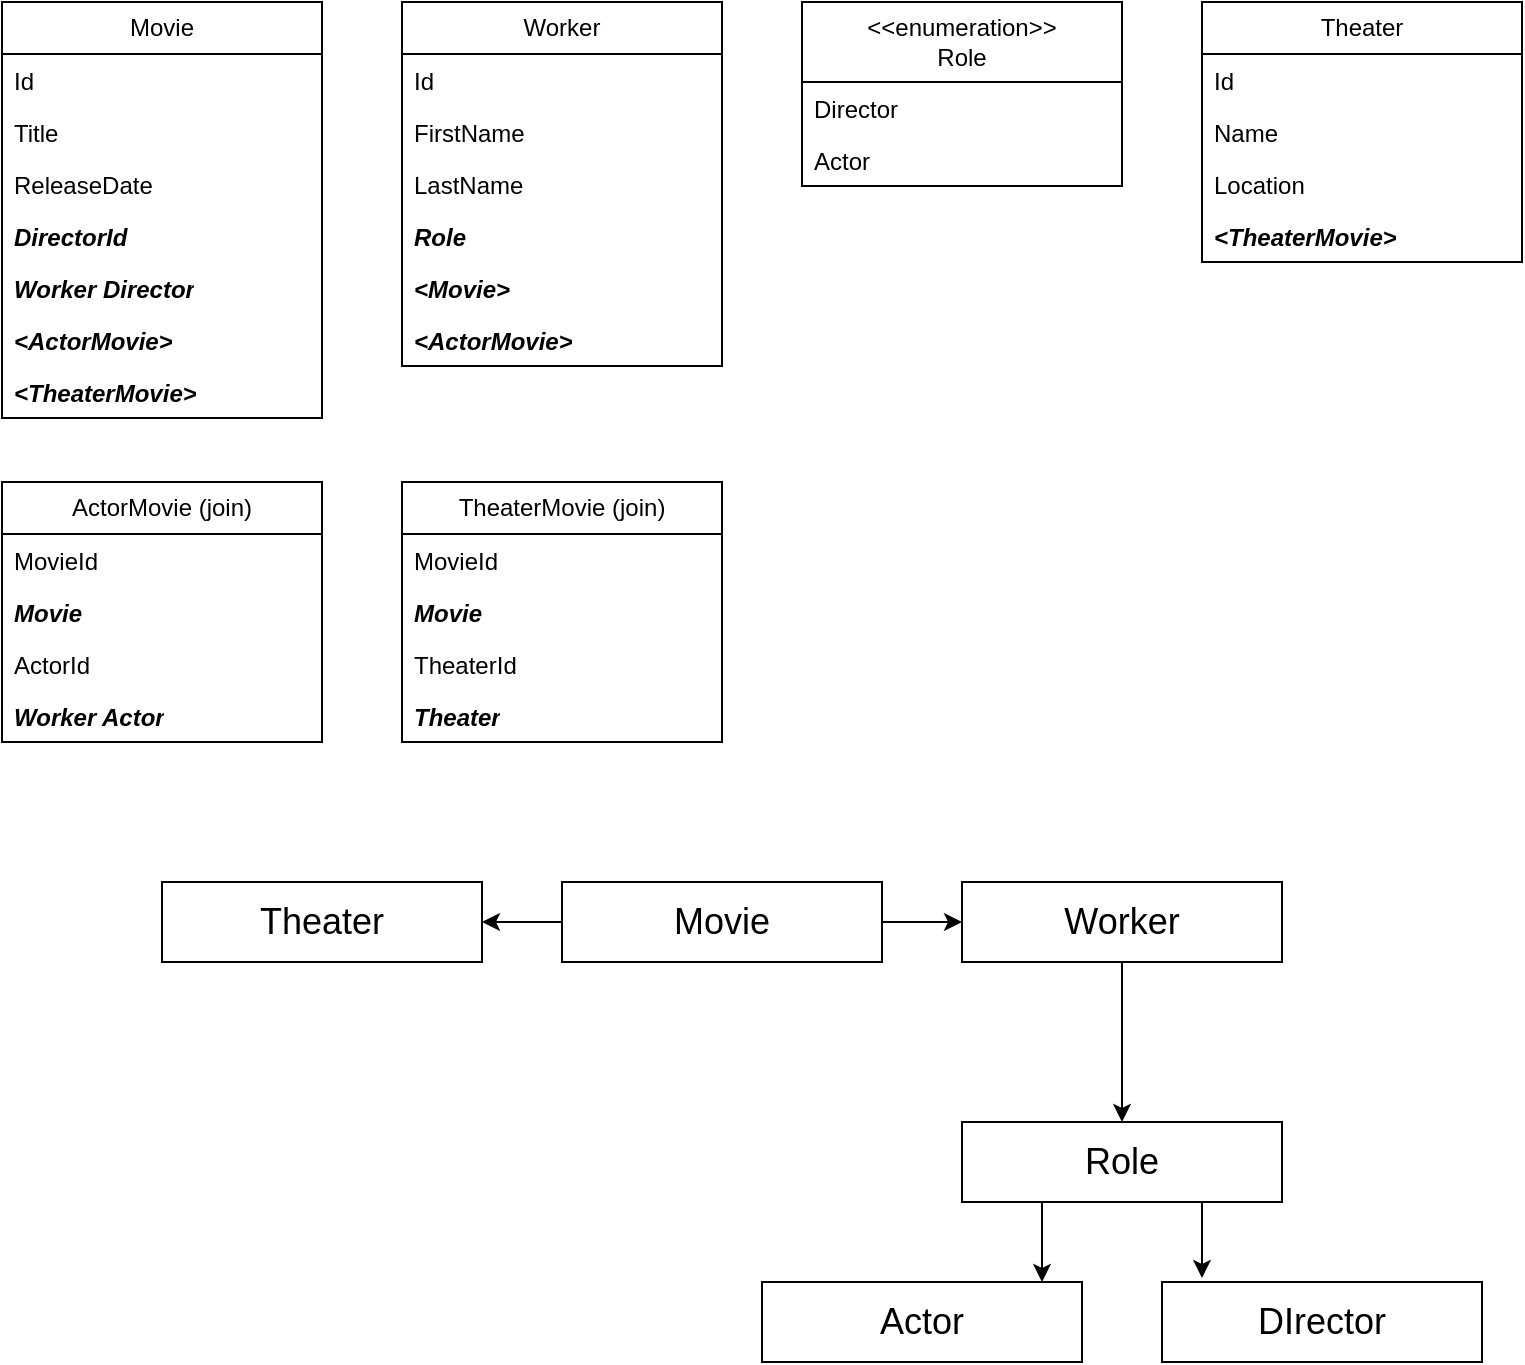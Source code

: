 <mxfile version="24.6.4" type="github">
  <diagram name="Page-1" id="z4_C3fXnJV2Gikk5u2Vy">
    <mxGraphModel dx="1194" dy="756" grid="1" gridSize="10" guides="1" tooltips="1" connect="1" arrows="1" fold="1" page="1" pageScale="1" pageWidth="850" pageHeight="1100" math="0" shadow="0">
      <root>
        <mxCell id="0" />
        <mxCell id="1" parent="0" />
        <mxCell id="ypFtKcfCP6bKSQrtEH49-2" value="Movie" style="swimlane;fontStyle=0;childLayout=stackLayout;horizontal=1;startSize=26;fillColor=none;horizontalStack=0;resizeParent=1;resizeParentMax=0;resizeLast=0;collapsible=1;marginBottom=0;whiteSpace=wrap;html=1;strokeWidth=1;shadow=0;rounded=0;" parent="1" vertex="1">
          <mxGeometry x="40" y="40" width="160" height="208" as="geometry">
            <mxRectangle x="40" y="40" width="70" height="30" as="alternateBounds" />
          </mxGeometry>
        </mxCell>
        <mxCell id="ypFtKcfCP6bKSQrtEH49-3" value="Id" style="text;strokeColor=none;fillColor=none;align=left;verticalAlign=top;spacingLeft=4;spacingRight=4;overflow=hidden;rotatable=0;points=[[0,0.5],[1,0.5]];portConstraint=eastwest;whiteSpace=wrap;html=1;" parent="ypFtKcfCP6bKSQrtEH49-2" vertex="1">
          <mxGeometry y="26" width="160" height="26" as="geometry" />
        </mxCell>
        <mxCell id="ypFtKcfCP6bKSQrtEH49-4" value="Title" style="text;strokeColor=none;fillColor=none;align=left;verticalAlign=top;spacingLeft=4;spacingRight=4;overflow=hidden;rotatable=0;points=[[0,0.5],[1,0.5]];portConstraint=eastwest;whiteSpace=wrap;html=1;" parent="ypFtKcfCP6bKSQrtEH49-2" vertex="1">
          <mxGeometry y="52" width="160" height="26" as="geometry" />
        </mxCell>
        <mxCell id="ypFtKcfCP6bKSQrtEH49-5" value="ReleaseDate" style="text;strokeColor=none;fillColor=none;align=left;verticalAlign=top;spacingLeft=4;spacingRight=4;overflow=hidden;rotatable=0;points=[[0,0.5],[1,0.5]];portConstraint=eastwest;whiteSpace=wrap;html=1;" parent="ypFtKcfCP6bKSQrtEH49-2" vertex="1">
          <mxGeometry y="78" width="160" height="26" as="geometry" />
        </mxCell>
        <mxCell id="ypFtKcfCP6bKSQrtEH49-16" value="&lt;b&gt;&lt;i&gt;DirectorId&lt;/i&gt;&lt;/b&gt;" style="text;strokeColor=none;fillColor=none;align=left;verticalAlign=top;spacingLeft=4;spacingRight=4;overflow=hidden;rotatable=0;points=[[0,0.5],[1,0.5]];portConstraint=eastwest;whiteSpace=wrap;html=1;" parent="ypFtKcfCP6bKSQrtEH49-2" vertex="1">
          <mxGeometry y="104" width="160" height="26" as="geometry" />
        </mxCell>
        <mxCell id="ypFtKcfCP6bKSQrtEH49-11" value="&lt;b&gt;&lt;i&gt;Worker Director&lt;/i&gt;&lt;/b&gt;" style="text;strokeColor=none;fillColor=none;align=left;verticalAlign=top;spacingLeft=4;spacingRight=4;overflow=hidden;rotatable=0;points=[[0,0.5],[1,0.5]];portConstraint=eastwest;whiteSpace=wrap;html=1;" parent="ypFtKcfCP6bKSQrtEH49-2" vertex="1">
          <mxGeometry y="130" width="160" height="26" as="geometry" />
        </mxCell>
        <mxCell id="ypFtKcfCP6bKSQrtEH49-13" value="&lt;b&gt;&lt;i&gt;&amp;lt;ActorMovie&amp;gt;&lt;/i&gt;&lt;/b&gt;" style="text;strokeColor=none;fillColor=none;align=left;verticalAlign=top;spacingLeft=4;spacingRight=4;overflow=hidden;rotatable=0;points=[[0,0.5],[1,0.5]];portConstraint=eastwest;whiteSpace=wrap;html=1;" parent="ypFtKcfCP6bKSQrtEH49-2" vertex="1">
          <mxGeometry y="156" width="160" height="26" as="geometry" />
        </mxCell>
        <mxCell id="ypFtKcfCP6bKSQrtEH49-14" value="&lt;b&gt;&lt;i&gt;&amp;lt;TheaterMovie&amp;gt;&lt;/i&gt;&lt;/b&gt;" style="text;strokeColor=none;fillColor=none;align=left;verticalAlign=top;spacingLeft=4;spacingRight=4;overflow=hidden;rotatable=0;points=[[0,0.5],[1,0.5]];portConstraint=eastwest;whiteSpace=wrap;html=1;" parent="ypFtKcfCP6bKSQrtEH49-2" vertex="1">
          <mxGeometry y="182" width="160" height="26" as="geometry" />
        </mxCell>
        <mxCell id="ypFtKcfCP6bKSQrtEH49-17" value="Worker" style="swimlane;fontStyle=0;childLayout=stackLayout;horizontal=1;startSize=26;fillColor=none;horizontalStack=0;resizeParent=1;resizeParentMax=0;resizeLast=0;collapsible=1;marginBottom=0;whiteSpace=wrap;html=1;strokeWidth=1;shadow=0;rounded=0;" parent="1" vertex="1">
          <mxGeometry x="240" y="40" width="160" height="182" as="geometry">
            <mxRectangle x="40" y="40" width="70" height="30" as="alternateBounds" />
          </mxGeometry>
        </mxCell>
        <mxCell id="ypFtKcfCP6bKSQrtEH49-18" value="Id" style="text;strokeColor=none;fillColor=none;align=left;verticalAlign=top;spacingLeft=4;spacingRight=4;overflow=hidden;rotatable=0;points=[[0,0.5],[1,0.5]];portConstraint=eastwest;whiteSpace=wrap;html=1;" parent="ypFtKcfCP6bKSQrtEH49-17" vertex="1">
          <mxGeometry y="26" width="160" height="26" as="geometry" />
        </mxCell>
        <mxCell id="ypFtKcfCP6bKSQrtEH49-47" value="&lt;div&gt;FirstName&lt;/div&gt;" style="text;strokeColor=none;fillColor=none;align=left;verticalAlign=top;spacingLeft=4;spacingRight=4;overflow=hidden;rotatable=0;points=[[0,0.5],[1,0.5]];portConstraint=eastwest;whiteSpace=wrap;html=1;" parent="ypFtKcfCP6bKSQrtEH49-17" vertex="1">
          <mxGeometry y="52" width="160" height="26" as="geometry" />
        </mxCell>
        <mxCell id="ypFtKcfCP6bKSQrtEH49-48" value="LastName" style="text;strokeColor=none;fillColor=none;align=left;verticalAlign=top;spacingLeft=4;spacingRight=4;overflow=hidden;rotatable=0;points=[[0,0.5],[1,0.5]];portConstraint=eastwest;whiteSpace=wrap;html=1;" parent="ypFtKcfCP6bKSQrtEH49-17" vertex="1">
          <mxGeometry y="78" width="160" height="26" as="geometry" />
        </mxCell>
        <mxCell id="ypFtKcfCP6bKSQrtEH49-49" value="&lt;b&gt;&lt;i&gt;Role&lt;/i&gt;&lt;/b&gt;" style="text;strokeColor=none;fillColor=none;align=left;verticalAlign=top;spacingLeft=4;spacingRight=4;overflow=hidden;rotatable=0;points=[[0,0.5],[1,0.5]];portConstraint=eastwest;whiteSpace=wrap;html=1;" parent="ypFtKcfCP6bKSQrtEH49-17" vertex="1">
          <mxGeometry y="104" width="160" height="26" as="geometry" />
        </mxCell>
        <mxCell id="-m8o1L1Pzkqf0CkRBDp_-10" value="&lt;span&gt;&lt;i&gt;&amp;lt;Movie&amp;gt;&lt;/i&gt;&lt;/span&gt;" style="text;strokeColor=none;fillColor=none;align=left;verticalAlign=top;spacingLeft=4;spacingRight=4;overflow=hidden;rotatable=0;points=[[0,0.5],[1,0.5]];portConstraint=eastwest;whiteSpace=wrap;html=1;fontStyle=1" parent="ypFtKcfCP6bKSQrtEH49-17" vertex="1">
          <mxGeometry y="130" width="160" height="26" as="geometry" />
        </mxCell>
        <mxCell id="-m8o1L1Pzkqf0CkRBDp_-11" value="&lt;b style=&quot;&quot;&gt;&lt;i&gt;&amp;lt;ActorMovie&amp;gt;&lt;/i&gt;&lt;/b&gt;" style="text;strokeColor=none;fillColor=none;align=left;verticalAlign=top;spacingLeft=4;spacingRight=4;overflow=hidden;rotatable=0;points=[[0,0.5],[1,0.5]];portConstraint=eastwest;whiteSpace=wrap;html=1;" parent="ypFtKcfCP6bKSQrtEH49-17" vertex="1">
          <mxGeometry y="156" width="160" height="26" as="geometry" />
        </mxCell>
        <mxCell id="ypFtKcfCP6bKSQrtEH49-25" value="&amp;lt;&amp;lt;enumeration&amp;gt;&amp;gt;&lt;div&gt;Role&lt;/div&gt;" style="swimlane;fontStyle=0;childLayout=stackLayout;horizontal=1;startSize=40;fillColor=none;horizontalStack=0;resizeParent=1;resizeParentMax=0;resizeLast=0;collapsible=1;marginBottom=0;whiteSpace=wrap;html=1;strokeWidth=1;shadow=0;rounded=0;" parent="1" vertex="1">
          <mxGeometry x="440" y="40" width="160" height="92" as="geometry">
            <mxRectangle x="40" y="40" width="70" height="30" as="alternateBounds" />
          </mxGeometry>
        </mxCell>
        <mxCell id="ypFtKcfCP6bKSQrtEH49-26" value="Director" style="text;strokeColor=none;fillColor=none;align=left;verticalAlign=top;spacingLeft=4;spacingRight=4;overflow=hidden;rotatable=0;points=[[0,0.5],[1,0.5]];portConstraint=eastwest;whiteSpace=wrap;html=1;" parent="ypFtKcfCP6bKSQrtEH49-25" vertex="1">
          <mxGeometry y="40" width="160" height="26" as="geometry" />
        </mxCell>
        <mxCell id="ypFtKcfCP6bKSQrtEH49-27" value="Actor" style="text;strokeColor=none;fillColor=none;align=left;verticalAlign=top;spacingLeft=4;spacingRight=4;overflow=hidden;rotatable=0;points=[[0,0.5],[1,0.5]];portConstraint=eastwest;whiteSpace=wrap;html=1;" parent="ypFtKcfCP6bKSQrtEH49-25" vertex="1">
          <mxGeometry y="66" width="160" height="26" as="geometry" />
        </mxCell>
        <mxCell id="ypFtKcfCP6bKSQrtEH49-33" value="Theater" style="swimlane;fontStyle=0;childLayout=stackLayout;horizontal=1;startSize=26;fillColor=none;horizontalStack=0;resizeParent=1;resizeParentMax=0;resizeLast=0;collapsible=1;marginBottom=0;whiteSpace=wrap;html=1;strokeWidth=1;shadow=0;rounded=0;" parent="1" vertex="1">
          <mxGeometry x="640" y="40" width="160" height="130" as="geometry">
            <mxRectangle x="40" y="40" width="70" height="30" as="alternateBounds" />
          </mxGeometry>
        </mxCell>
        <mxCell id="ypFtKcfCP6bKSQrtEH49-34" value="Id" style="text;strokeColor=none;fillColor=none;align=left;verticalAlign=top;spacingLeft=4;spacingRight=4;overflow=hidden;rotatable=0;points=[[0,0.5],[1,0.5]];portConstraint=eastwest;whiteSpace=wrap;html=1;" parent="ypFtKcfCP6bKSQrtEH49-33" vertex="1">
          <mxGeometry y="26" width="160" height="26" as="geometry" />
        </mxCell>
        <mxCell id="ypFtKcfCP6bKSQrtEH49-35" value="Name" style="text;strokeColor=none;fillColor=none;align=left;verticalAlign=top;spacingLeft=4;spacingRight=4;overflow=hidden;rotatable=0;points=[[0,0.5],[1,0.5]];portConstraint=eastwest;whiteSpace=wrap;html=1;" parent="ypFtKcfCP6bKSQrtEH49-33" vertex="1">
          <mxGeometry y="52" width="160" height="26" as="geometry" />
        </mxCell>
        <mxCell id="ypFtKcfCP6bKSQrtEH49-36" value="Location" style="text;strokeColor=none;fillColor=none;align=left;verticalAlign=top;spacingLeft=4;spacingRight=4;overflow=hidden;rotatable=0;points=[[0,0.5],[1,0.5]];portConstraint=eastwest;whiteSpace=wrap;html=1;" parent="ypFtKcfCP6bKSQrtEH49-33" vertex="1">
          <mxGeometry y="78" width="160" height="26" as="geometry" />
        </mxCell>
        <mxCell id="-m8o1L1Pzkqf0CkRBDp_-4" value="&lt;b&gt;&lt;i&gt;&amp;lt;TheaterMovie&amp;gt;&lt;/i&gt;&lt;/b&gt;" style="text;strokeColor=none;fillColor=none;align=left;verticalAlign=top;spacingLeft=4;spacingRight=4;overflow=hidden;rotatable=0;points=[[0,0.5],[1,0.5]];portConstraint=eastwest;whiteSpace=wrap;html=1;" parent="ypFtKcfCP6bKSQrtEH49-33" vertex="1">
          <mxGeometry y="104" width="160" height="26" as="geometry" />
        </mxCell>
        <mxCell id="ypFtKcfCP6bKSQrtEH49-50" value="ActorMovie (join)&lt;span style=&quot;color: rgba(0, 0, 0, 0); font-family: monospace; font-size: 0px; text-align: start; text-wrap: nowrap;&quot;&gt;%3CmxGraphModel%3E%3Croot%3E%3CmxCell%20id%3D%220%22%2F%3E%3CmxCell%20id%3D%221%22%20parent%3D%220%22%2F%3E%3CmxCell%20id%3D%222%22%20value%3D%22Worker%22%20style%3D%22swimlane%3BfontStyle%3D0%3BchildLayout%3DstackLayout%3Bhorizontal%3D1%3BstartSize%3D26%3BfillColor%3Dnone%3BhorizontalStack%3D0%3BresizeParent%3D1%3BresizeParentMax%3D0%3BresizeLast%3D0%3Bcollapsible%3D1%3BmarginBottom%3D0%3BwhiteSpace%3Dwrap%3Bhtml%3D1%3BstrokeWidth%3D1%3Bshadow%3D0%3Brounded%3D0%3B%22%20vertex%3D%221%22%20parent%3D%221%22%3E%3CmxGeometry%20x%3D%22240%22%20y%3D%2240%22%20width%3D%22160%22%20height%3D%22130%22%20as%3D%22geometry%22%3E%3CmxRectangle%20x%3D%2240%22%20y%3D%2240%22%20width%3D%2270%22%20height%3D%2230%22%20as%3D%22alternateBounds%22%2F%3E%3C%2FmxGeometry%3E%3C%2FmxCell%3E%3CmxCell%20id%3D%223%22%20value%3D%22Id%22%20style%3D%22text%3BstrokeColor%3Dnone%3BfillColor%3Dnone%3Balign%3Dleft%3BverticalAlign%3Dtop%3BspacingLeft%3D4%3BspacingRight%3D4%3Boverflow%3Dhidden%3Brotatable%3D0%3Bpoints%3D%5B%5B0%2C0.5%5D%2C%5B1%2C0.5%5D%5D%3BportConstraint%3Deastwest%3BwhiteSpace%3Dwrap%3Bhtml%3D1%3B%22%20vertex%3D%221%22%20parent%3D%222%22%3E%3CmxGeometry%20y%3D%2226%22%20width%3D%22160%22%20height%3D%2226%22%20as%3D%22geometry%22%2F%3E%3C%2FmxCell%3E%3CmxCell%20id%3D%224%22%20value%3D%22%26lt%3Bdiv%26gt%3BFirstName%26lt%3B%2Fdiv%26gt%3B%22%20style%3D%22text%3BstrokeColor%3Dnone%3BfillColor%3Dnone%3Balign%3Dleft%3BverticalAlign%3Dtop%3BspacingLeft%3D4%3BspacingRight%3D4%3Boverflow%3Dhidden%3Brotatable%3D0%3Bpoints%3D%5B%5B0%2C0.5%5D%2C%5B1%2C0.5%5D%5D%3BportConstraint%3Deastwest%3BwhiteSpace%3Dwrap%3Bhtml%3D1%3B%22%20vertex%3D%221%22%20parent%3D%222%22%3E%3CmxGeometry%20y%3D%2252%22%20width%3D%22160%22%20height%3D%2226%22%20as%3D%22geometry%22%2F%3E%3C%2FmxCell%3E%3CmxCell%20id%3D%225%22%20value%3D%22LastName%22%20style%3D%22text%3BstrokeColor%3Dnone%3BfillColor%3Dnone%3Balign%3Dleft%3BverticalAlign%3Dtop%3BspacingLeft%3D4%3BspacingRight%3D4%3Boverflow%3Dhidden%3Brotatable%3D0%3Bpoints%3D%5B%5B0%2C0.5%5D%2C%5B1%2C0.5%5D%5D%3BportConstraint%3Deastwest%3BwhiteSpace%3Dwrap%3Bhtml%3D1%3B%22%20vertex%3D%221%22%20parent%3D%222%22%3E%3CmxGeometry%20y%3D%2278%22%20width%3D%22160%22%20height%3D%2226%22%20as%3D%22geometry%22%2F%3E%3C%2FmxCell%3E%3CmxCell%20id%3D%226%22%20value%3D%22%26lt%3Bb%26gt%3B%26lt%3Bi%26gt%3BRole%26lt%3B%2Fi%26gt%3B%26lt%3B%2Fb%26gt%3B%22%20style%3D%22text%3BstrokeColor%3Dnone%3BfillColor%3Dnone%3Balign%3Dleft%3BverticalAlign%3Dtop%3BspacingLeft%3D4%3BspacingRight%3D4%3Boverflow%3Dhidden%3Brotatable%3D0%3Bpoints%3D%5B%5B0%2C0.5%5D%2C%5B1%2C0.5%5D%5D%3BportConstraint%3Deastwest%3BwhiteSpace%3Dwrap%3Bhtml%3D1%3B%22%20vertex%3D%221%22%20parent%3D%222%22%3E%3CmxGeometry%20y%3D%22104%22%20width%3D%22160%22%20height%3D%2226%22%20as%3D%22geometry%22%2F%3E%3C%2FmxCell%3E%3C%2Froot%3E%3C%2FmxGraphModel%3E (&lt;/span&gt;" style="swimlane;fontStyle=0;childLayout=stackLayout;horizontal=1;startSize=26;fillColor=none;horizontalStack=0;resizeParent=1;resizeParentMax=0;resizeLast=0;collapsible=1;marginBottom=0;whiteSpace=wrap;html=1;strokeWidth=1;shadow=0;rounded=0;" parent="1" vertex="1">
          <mxGeometry x="40" y="280" width="160" height="130" as="geometry">
            <mxRectangle x="40" y="40" width="70" height="30" as="alternateBounds" />
          </mxGeometry>
        </mxCell>
        <mxCell id="ypFtKcfCP6bKSQrtEH49-51" value="MovieId" style="text;strokeColor=none;fillColor=none;align=left;verticalAlign=top;spacingLeft=4;spacingRight=4;overflow=hidden;rotatable=0;points=[[0,0.5],[1,0.5]];portConstraint=eastwest;whiteSpace=wrap;html=1;" parent="ypFtKcfCP6bKSQrtEH49-50" vertex="1">
          <mxGeometry y="26" width="160" height="26" as="geometry" />
        </mxCell>
        <mxCell id="-m8o1L1Pzkqf0CkRBDp_-5" value="&lt;span&gt;&lt;i&gt;Movie&lt;/i&gt;&lt;/span&gt;" style="text;strokeColor=none;fillColor=none;align=left;verticalAlign=top;spacingLeft=4;spacingRight=4;overflow=hidden;rotatable=0;points=[[0,0.5],[1,0.5]];portConstraint=eastwest;whiteSpace=wrap;html=1;fontStyle=1" parent="ypFtKcfCP6bKSQrtEH49-50" vertex="1">
          <mxGeometry y="52" width="160" height="26" as="geometry" />
        </mxCell>
        <mxCell id="-m8o1L1Pzkqf0CkRBDp_-6" value="ActorId" style="text;strokeColor=none;fillColor=none;align=left;verticalAlign=top;spacingLeft=4;spacingRight=4;overflow=hidden;rotatable=0;points=[[0,0.5],[1,0.5]];portConstraint=eastwest;whiteSpace=wrap;html=1;" parent="ypFtKcfCP6bKSQrtEH49-50" vertex="1">
          <mxGeometry y="78" width="160" height="26" as="geometry" />
        </mxCell>
        <mxCell id="ypFtKcfCP6bKSQrtEH49-52" value="&lt;b&gt;&lt;i&gt;Worker Actor&lt;/i&gt;&lt;/b&gt;" style="text;strokeColor=none;fillColor=none;align=left;verticalAlign=top;spacingLeft=4;spacingRight=4;overflow=hidden;rotatable=0;points=[[0,0.5],[1,0.5]];portConstraint=eastwest;whiteSpace=wrap;html=1;" parent="ypFtKcfCP6bKSQrtEH49-50" vertex="1">
          <mxGeometry y="104" width="160" height="26" as="geometry" />
        </mxCell>
        <mxCell id="ypFtKcfCP6bKSQrtEH49-55" value="TheaterMovie (join)" style="swimlane;fontStyle=0;childLayout=stackLayout;horizontal=1;startSize=26;fillColor=none;horizontalStack=0;resizeParent=1;resizeParentMax=0;resizeLast=0;collapsible=1;marginBottom=0;whiteSpace=wrap;html=1;strokeWidth=1;shadow=0;rounded=0;" parent="1" vertex="1">
          <mxGeometry x="240" y="280" width="160" height="130" as="geometry">
            <mxRectangle x="40" y="40" width="70" height="30" as="alternateBounds" />
          </mxGeometry>
        </mxCell>
        <mxCell id="ypFtKcfCP6bKSQrtEH49-56" value="MovieId" style="text;strokeColor=none;fillColor=none;align=left;verticalAlign=top;spacingLeft=4;spacingRight=4;overflow=hidden;rotatable=0;points=[[0,0.5],[1,0.5]];portConstraint=eastwest;whiteSpace=wrap;html=1;" parent="ypFtKcfCP6bKSQrtEH49-55" vertex="1">
          <mxGeometry y="26" width="160" height="26" as="geometry" />
        </mxCell>
        <mxCell id="ypFtKcfCP6bKSQrtEH49-57" value="Movie" style="text;strokeColor=none;fillColor=none;align=left;verticalAlign=top;spacingLeft=4;spacingRight=4;overflow=hidden;rotatable=0;points=[[0,0.5],[1,0.5]];portConstraint=eastwest;whiteSpace=wrap;html=1;fontStyle=3" parent="ypFtKcfCP6bKSQrtEH49-55" vertex="1">
          <mxGeometry y="52" width="160" height="26" as="geometry" />
        </mxCell>
        <mxCell id="-m8o1L1Pzkqf0CkRBDp_-7" value="&lt;span style=&quot;font-weight: normal; font-style: normal;&quot;&gt;TheaterId&lt;/span&gt;" style="text;strokeColor=none;fillColor=none;align=left;verticalAlign=top;spacingLeft=4;spacingRight=4;overflow=hidden;rotatable=0;points=[[0,0.5],[1,0.5]];portConstraint=eastwest;whiteSpace=wrap;html=1;fontStyle=3" parent="ypFtKcfCP6bKSQrtEH49-55" vertex="1">
          <mxGeometry y="78" width="160" height="26" as="geometry" />
        </mxCell>
        <mxCell id="-m8o1L1Pzkqf0CkRBDp_-8" value="Theater" style="text;strokeColor=none;fillColor=none;align=left;verticalAlign=top;spacingLeft=4;spacingRight=4;overflow=hidden;rotatable=0;points=[[0,0.5],[1,0.5]];portConstraint=eastwest;whiteSpace=wrap;html=1;fontStyle=3" parent="ypFtKcfCP6bKSQrtEH49-55" vertex="1">
          <mxGeometry y="104" width="160" height="26" as="geometry" />
        </mxCell>
        <mxCell id="-m8o1L1Pzkqf0CkRBDp_-21" value="" style="edgeStyle=orthogonalEdgeStyle;rounded=0;orthogonalLoop=1;jettySize=auto;html=1;" parent="1" source="-m8o1L1Pzkqf0CkRBDp_-13" target="-m8o1L1Pzkqf0CkRBDp_-14" edge="1">
          <mxGeometry relative="1" as="geometry" />
        </mxCell>
        <mxCell id="-m8o1L1Pzkqf0CkRBDp_-27" style="edgeStyle=orthogonalEdgeStyle;rounded=0;orthogonalLoop=1;jettySize=auto;html=1;exitX=0;exitY=0.5;exitDx=0;exitDy=0;" parent="1" source="-m8o1L1Pzkqf0CkRBDp_-13" edge="1">
          <mxGeometry relative="1" as="geometry">
            <mxPoint x="280" y="500" as="targetPoint" />
          </mxGeometry>
        </mxCell>
        <mxCell id="-m8o1L1Pzkqf0CkRBDp_-13" value="&lt;font style=&quot;font-size: 18px;&quot;&gt;Movie&lt;/font&gt;" style="rounded=0;whiteSpace=wrap;html=1;" parent="1" vertex="1">
          <mxGeometry x="320" y="480" width="160" height="40" as="geometry" />
        </mxCell>
        <mxCell id="-m8o1L1Pzkqf0CkRBDp_-16" value="" style="edgeStyle=orthogonalEdgeStyle;rounded=0;orthogonalLoop=1;jettySize=auto;html=1;" parent="1" source="-m8o1L1Pzkqf0CkRBDp_-14" target="-m8o1L1Pzkqf0CkRBDp_-15" edge="1">
          <mxGeometry relative="1" as="geometry" />
        </mxCell>
        <mxCell id="-m8o1L1Pzkqf0CkRBDp_-14" value="&lt;font style=&quot;font-size: 18px;&quot;&gt;Worker&lt;/font&gt;" style="rounded=0;whiteSpace=wrap;html=1;" parent="1" vertex="1">
          <mxGeometry x="520" y="480" width="160" height="40" as="geometry" />
        </mxCell>
        <mxCell id="-m8o1L1Pzkqf0CkRBDp_-22" style="edgeStyle=orthogonalEdgeStyle;rounded=0;orthogonalLoop=1;jettySize=auto;html=1;exitX=0.25;exitY=1;exitDx=0;exitDy=0;" parent="1" source="-m8o1L1Pzkqf0CkRBDp_-15" edge="1">
          <mxGeometry relative="1" as="geometry">
            <mxPoint x="560" y="680" as="targetPoint" />
          </mxGeometry>
        </mxCell>
        <mxCell id="-m8o1L1Pzkqf0CkRBDp_-15" value="&lt;font style=&quot;font-size: 18px;&quot;&gt;Role&lt;/font&gt;" style="rounded=0;whiteSpace=wrap;html=1;" parent="1" vertex="1">
          <mxGeometry x="520" y="600" width="160" height="40" as="geometry" />
        </mxCell>
        <mxCell id="-m8o1L1Pzkqf0CkRBDp_-23" value="&lt;font style=&quot;font-size: 18px;&quot;&gt;Actor&lt;/font&gt;" style="rounded=0;whiteSpace=wrap;html=1;" parent="1" vertex="1">
          <mxGeometry x="420" y="680" width="160" height="40" as="geometry" />
        </mxCell>
        <mxCell id="-m8o1L1Pzkqf0CkRBDp_-24" value="&lt;font style=&quot;font-size: 18px;&quot;&gt;DIrector&lt;/font&gt;" style="rounded=0;whiteSpace=wrap;html=1;" parent="1" vertex="1">
          <mxGeometry x="620" y="680" width="160" height="40" as="geometry" />
        </mxCell>
        <mxCell id="-m8o1L1Pzkqf0CkRBDp_-26" style="edgeStyle=orthogonalEdgeStyle;rounded=0;orthogonalLoop=1;jettySize=auto;html=1;exitX=0.75;exitY=1;exitDx=0;exitDy=0;entryX=0.125;entryY=-0.05;entryDx=0;entryDy=0;entryPerimeter=0;" parent="1" source="-m8o1L1Pzkqf0CkRBDp_-15" target="-m8o1L1Pzkqf0CkRBDp_-24" edge="1">
          <mxGeometry relative="1" as="geometry" />
        </mxCell>
        <mxCell id="-m8o1L1Pzkqf0CkRBDp_-28" value="&lt;font style=&quot;font-size: 18px;&quot;&gt;Theater&lt;/font&gt;" style="rounded=0;whiteSpace=wrap;html=1;" parent="1" vertex="1">
          <mxGeometry x="120" y="480" width="160" height="40" as="geometry" />
        </mxCell>
      </root>
    </mxGraphModel>
  </diagram>
</mxfile>
